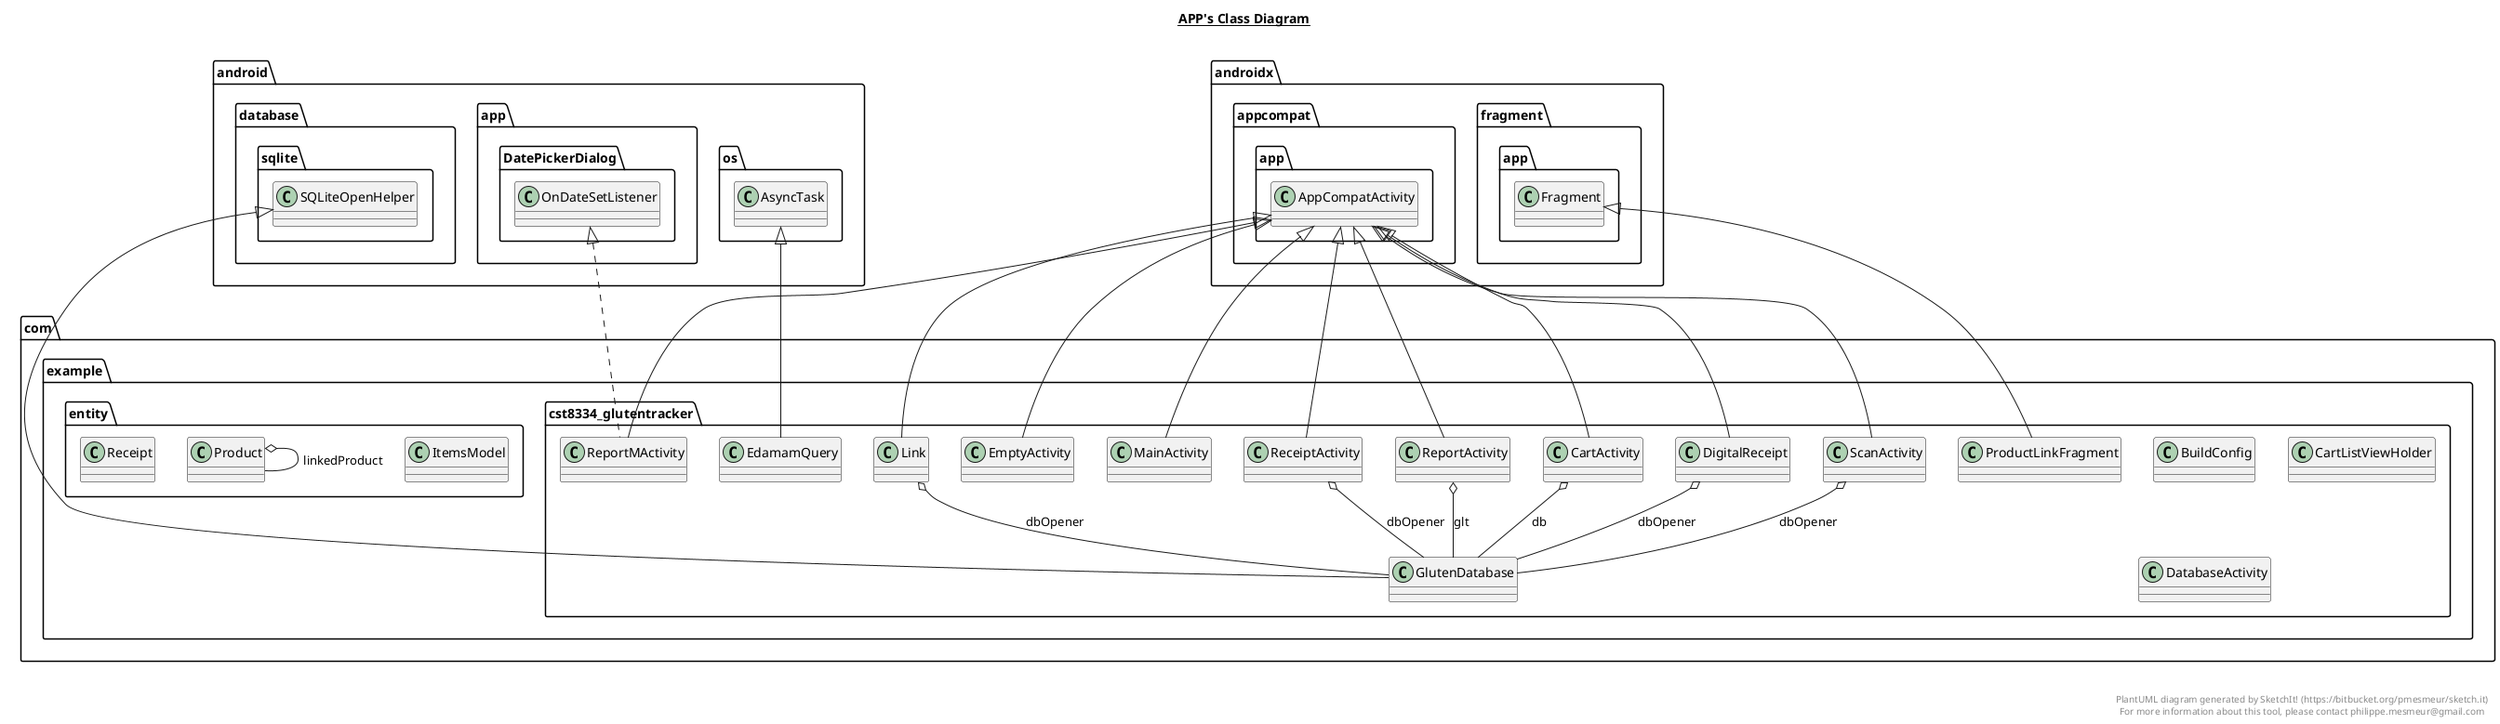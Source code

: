 @startuml

title __APP's Class Diagram__\n

  namespace com.example.cst8334_glutentracker {
    class com.example.cst8334_glutentracker.BuildConfig {
    }
  }
  

  namespace com.example.cst8334_glutentracker {
    class com.example.cst8334_glutentracker.CartActivity {
    }
  }
  

  namespace com.example.cst8334_glutentracker {
    class com.example.cst8334_glutentracker.CartListViewHolder {
    }
  }
  

  namespace com.example.cst8334_glutentracker {
    class com.example.cst8334_glutentracker.DatabaseActivity {
    }
  }
  

  namespace com.example.cst8334_glutentracker {
    class com.example.cst8334_glutentracker.DigitalReceipt {
    }
  }
  

  namespace com.example.cst8334_glutentracker {
    class com.example.cst8334_glutentracker.EdamamQuery {
    }
  }
  

  namespace com.example.cst8334_glutentracker {
    class com.example.cst8334_glutentracker.EmptyActivity {
    }
  }
  

  namespace com.example.cst8334_glutentracker {
    class com.example.cst8334_glutentracker.GlutenDatabase {
    }
  }
  

  namespace com.example.cst8334_glutentracker {
    class com.example.cst8334_glutentracker.Link {
    }
  }
  

  namespace com.example.cst8334_glutentracker {
    class com.example.cst8334_glutentracker.MainActivity {
    }
  }
  

  namespace com.example.cst8334_glutentracker {
    class com.example.cst8334_glutentracker.ProductLinkFragment {
    }
  }
  

  namespace com.example.cst8334_glutentracker {
    class com.example.cst8334_glutentracker.ReceiptActivity {
    }
  }
  

  namespace com.example.cst8334_glutentracker {
    class com.example.cst8334_glutentracker.ReportActivity {
    }
  }
  

  namespace com.example.cst8334_glutentracker {
    class com.example.cst8334_glutentracker.ReportMActivity {
    }
  }
  

  namespace com.example.cst8334_glutentracker {
    class com.example.cst8334_glutentracker.ScanActivity {
    }
  }
  

  namespace com.example.entity {
    class com.example.entity.ItemsModel {
    }
  }
  

  namespace com.example.entity {
    class com.example.entity.Product {
    }
  }
  

  namespace com.example.entity {
    class com.example.entity.Receipt {
    }
  }
  

  com.example.cst8334_glutentracker.CartActivity -up-|> androidx.appcompat.app.AppCompatActivity
  com.example.cst8334_glutentracker.CartActivity o-- com.example.cst8334_glutentracker.CartActivity.Adapter : adapter
  com.example.cst8334_glutentracker.CartActivity o-- com.example.cst8334_glutentracker.GlutenDatabase : db
  com.example.cst8334_glutentracker.DigitalReceipt -up-|> androidx.appcompat.app.AppCompatActivity
  com.example.cst8334_glutentracker.DigitalReceipt o-- com.example.cst8334_glutentracker.DigitalReceipt.ProductAdapter : adapter
  com.example.cst8334_glutentracker.DigitalReceipt o-- com.example.cst8334_glutentracker.GlutenDatabase : dbOpener
  com.example.cst8334_glutentracker.EdamamQuery -up-|> android.os.AsyncTask
  com.example.cst8334_glutentracker.EmptyActivity -up-|> androidx.appcompat.app.AppCompatActivity
  com.example.cst8334_glutentracker.GlutenDatabase -up-|> android.database.sqlite.SQLiteOpenHelper
  com.example.cst8334_glutentracker.Link -up-|> androidx.appcompat.app.AppCompatActivity
  com.example.cst8334_glutentracker.Link o-- com.example.cst8334_glutentracker.Link.FragmentAdapter : adapter
  com.example.cst8334_glutentracker.Link o-- com.example.cst8334_glutentracker.GlutenDatabase : dbOpener
  com.example.cst8334_glutentracker.MainActivity -up-|> androidx.appcompat.app.AppCompatActivity
  com.example.cst8334_glutentracker.ProductLinkFragment -up-|> androidx.fragment.app.Fragment
  com.example.cst8334_glutentracker.ProductLinkFragment o-- com.example.cst8334_glutentracker.ProductLinkFragment.FragmentAdapter : fragmentAdapter
  com.example.cst8334_glutentracker.ReceiptActivity -up-|> androidx.appcompat.app.AppCompatActivity
  com.example.cst8334_glutentracker.ReceiptActivity o-- com.example.cst8334_glutentracker.GlutenDatabase : dbOpener
  com.example.cst8334_glutentracker.ReportActivity -up-|> androidx.appcompat.app.AppCompatActivity
  com.example.cst8334_glutentracker.ReportActivity o-- com.example.cst8334_glutentracker.ReportActivity.CustomeAdapter : customeAdapter
  com.example.cst8334_glutentracker.ReportActivity o-- com.example.cst8334_glutentracker.GlutenDatabase : glt
  com.example.cst8334_glutentracker.ReportMActivity .up.|> android.app.DatePickerDialog.OnDateSetListener
  com.example.cst8334_glutentracker.ReportMActivity -up-|> androidx.appcompat.app.AppCompatActivity
  com.example.cst8334_glutentracker.ScanActivity -up-|> androidx.appcompat.app.AppCompatActivity
  com.example.cst8334_glutentracker.ScanActivity o-- com.example.cst8334_glutentracker.GlutenDatabase : dbOpener
  com.example.entity.Product o-- com.example.entity.Product : linkedProduct


right footer


PlantUML diagram generated by SketchIt! (https://bitbucket.org/pmesmeur/sketch.it)
For more information about this tool, please contact philippe.mesmeur@gmail.com
endfooter

@enduml
